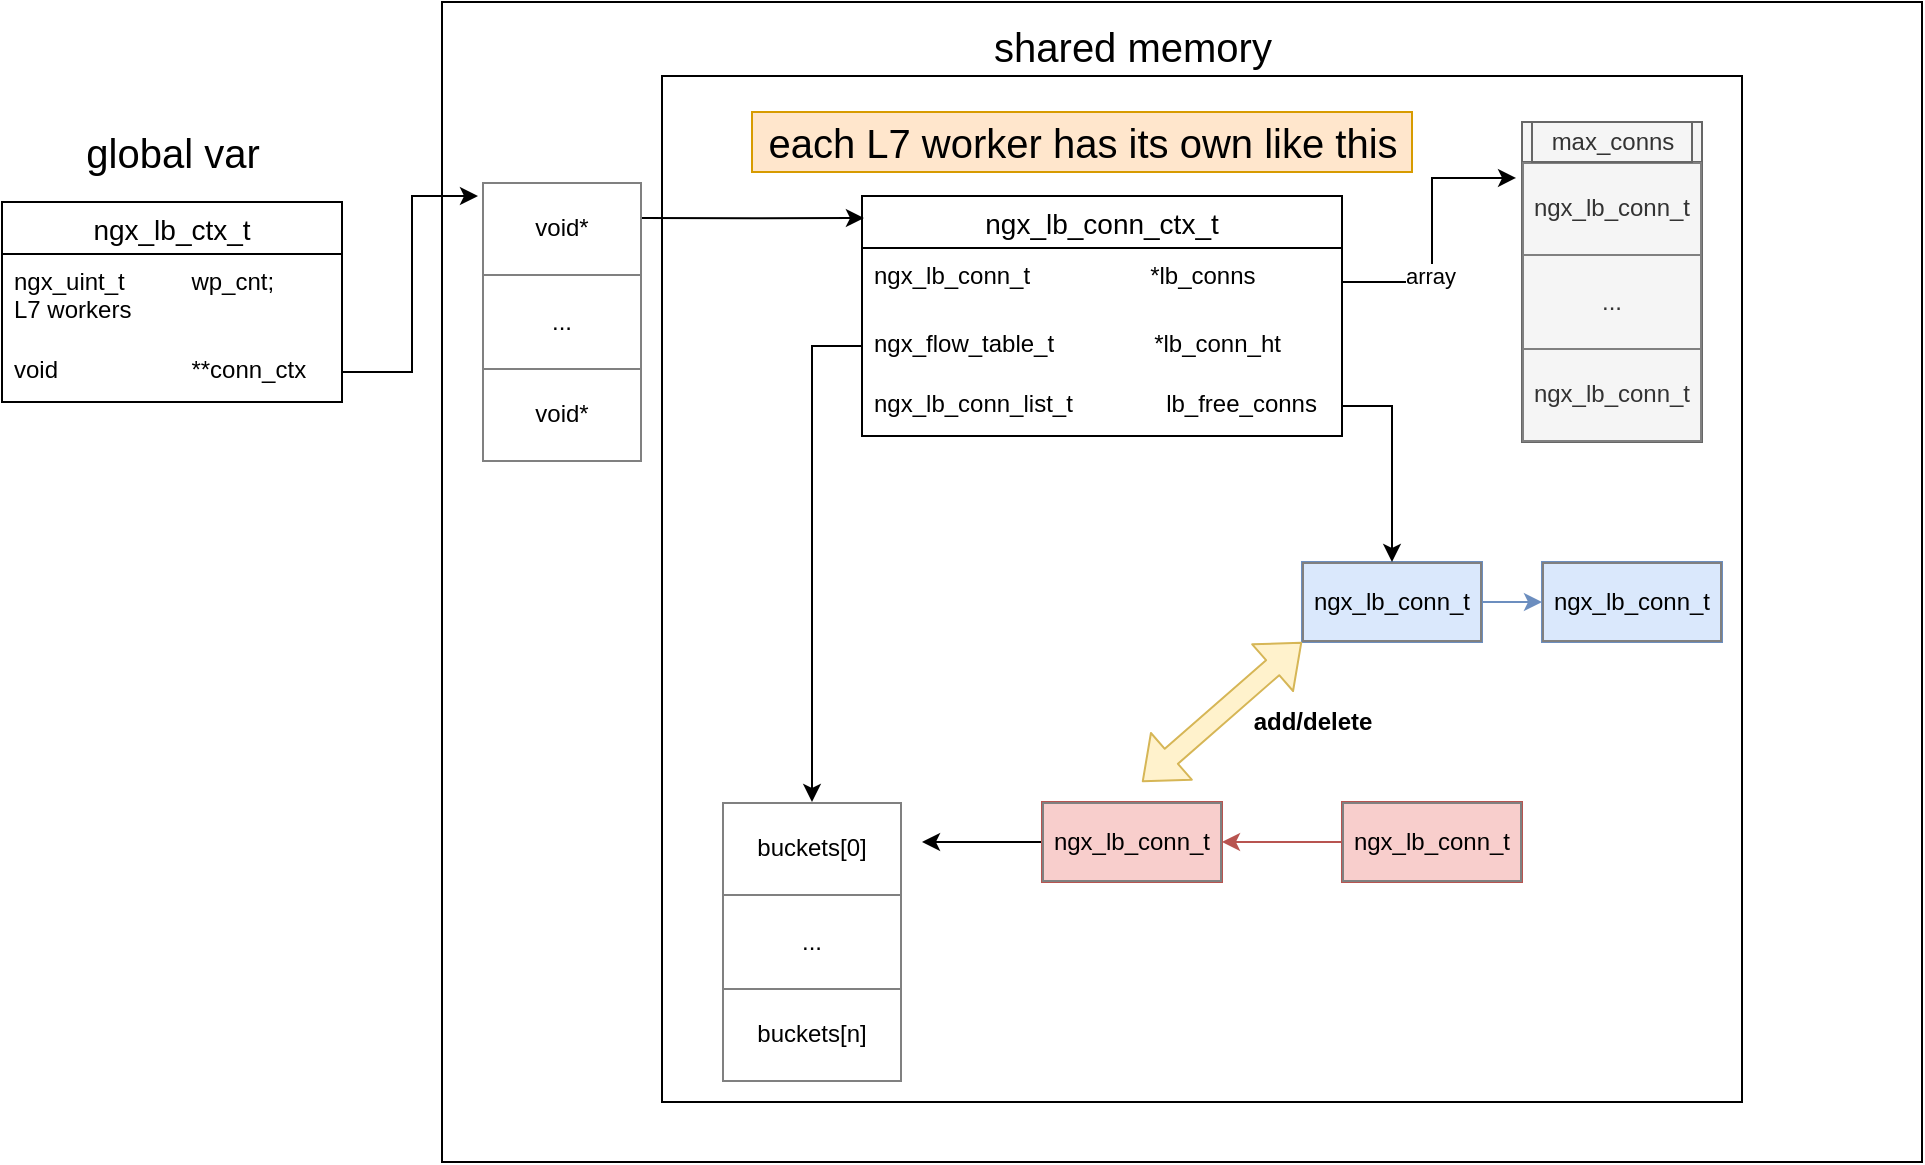 <mxfile version="13.2.3" type="github">
  <diagram id="hc0rnRHmIzhy3ls5TKdT" name="Page-1">
    <mxGraphModel dx="1843" dy="641" grid="1" gridSize="10" guides="1" tooltips="1" connect="1" arrows="1" fold="1" page="1" pageScale="1" pageWidth="850" pageHeight="1100" math="0" shadow="0">
      <root>
        <mxCell id="0" />
        <mxCell id="1" parent="0" />
        <mxCell id="Q1Wm__aKxTvaXgs5kpMc-46" value="" style="shape=parallelogram;perimeter=parallelogramPerimeter;whiteSpace=wrap;html=1;fontSize=20;size=0;" vertex="1" parent="1">
          <mxGeometry x="-330" y="250" width="740" height="580" as="geometry" />
        </mxCell>
        <mxCell id="Q1Wm__aKxTvaXgs5kpMc-43" value="" style="rounded=0;whiteSpace=wrap;html=1;" vertex="1" parent="1">
          <mxGeometry x="-220" y="287" width="540" height="513" as="geometry" />
        </mxCell>
        <mxCell id="Q1Wm__aKxTvaXgs5kpMc-9" value="&lt;table style=&quot;width: 100% ; height: 100% ; border-collapse: collapse&quot; width=&quot;100%&quot; border=&quot;1&quot;&gt;&lt;tbody&gt;&lt;tr&gt;&lt;td align=&quot;center&quot;&gt;void*&lt;br&gt;&lt;/td&gt;&lt;/tr&gt;&lt;tr&gt;&lt;td align=&quot;center&quot;&gt;...&lt;br&gt;&lt;/td&gt;&lt;/tr&gt;&lt;tr&gt;&lt;td align=&quot;center&quot;&gt;void*&lt;br&gt;&lt;/td&gt;&lt;/tr&gt;&lt;/tbody&gt;&lt;/table&gt;" style="text;html=1;strokeColor=none;fillColor=none;overflow=fill;" vertex="1" parent="1">
          <mxGeometry x="-310" y="340" width="80" height="140" as="geometry" />
        </mxCell>
        <mxCell id="Q1Wm__aKxTvaXgs5kpMc-10" style="edgeStyle=orthogonalEdgeStyle;rounded=0;orthogonalLoop=1;jettySize=auto;html=1;entryX=-0.025;entryY=0.05;entryDx=0;entryDy=0;entryPerimeter=0;" edge="1" parent="1" source="Q1Wm__aKxTvaXgs5kpMc-3" target="Q1Wm__aKxTvaXgs5kpMc-9">
          <mxGeometry relative="1" as="geometry" />
        </mxCell>
        <mxCell id="Q1Wm__aKxTvaXgs5kpMc-35" value="" style="group" vertex="1" connectable="0" parent="1">
          <mxGeometry x="-200" y="310" width="540" height="490" as="geometry" />
        </mxCell>
        <mxCell id="Q1Wm__aKxTvaXgs5kpMc-17" value="" style="group;fillColor=#f5f5f5;strokeColor=#666666;fontColor=#333333;" vertex="1" connectable="0" parent="Q1Wm__aKxTvaXgs5kpMc-35">
          <mxGeometry x="410" width="90" height="160" as="geometry" />
        </mxCell>
        <mxCell id="Q1Wm__aKxTvaXgs5kpMc-15" value="&lt;table style=&quot;width: 100% ; height: 100% ; border-collapse: collapse&quot; width=&quot;100%&quot; border=&quot;1&quot;&gt;&lt;tbody&gt;&lt;tr&gt;&lt;td align=&quot;center&quot;&gt;ngx_lb_conn_t&lt;/td&gt;&lt;/tr&gt;&lt;tr&gt;&lt;td align=&quot;center&quot;&gt;...&lt;br&gt;&lt;/td&gt;&lt;/tr&gt;&lt;tr&gt;&lt;td align=&quot;center&quot;&gt;ngx_lb_conn_t&lt;br&gt;&lt;/td&gt;&lt;/tr&gt;&lt;/tbody&gt;&lt;/table&gt;" style="text;html=1;strokeColor=#666666;fillColor=#f5f5f5;overflow=fill;fontColor=#333333;" vertex="1" parent="Q1Wm__aKxTvaXgs5kpMc-17">
          <mxGeometry y="20" width="90" height="140" as="geometry" />
        </mxCell>
        <mxCell id="Q1Wm__aKxTvaXgs5kpMc-16" value="max_conns" style="text;html=1;align=center;verticalAlign=middle;resizable=0;points=[];autosize=1;fillColor=#f5f5f5;strokeColor=#666666;fontColor=#333333;" vertex="1" parent="Q1Wm__aKxTvaXgs5kpMc-17">
          <mxGeometry x="5" width="80" height="20" as="geometry" />
        </mxCell>
        <mxCell id="Q1Wm__aKxTvaXgs5kpMc-18" style="edgeStyle=orthogonalEdgeStyle;rounded=0;orthogonalLoop=1;jettySize=auto;html=1;entryX=-0.033;entryY=0.057;entryDx=0;entryDy=0;entryPerimeter=0;" edge="1" parent="Q1Wm__aKxTvaXgs5kpMc-35" source="Q1Wm__aKxTvaXgs5kpMc-12" target="Q1Wm__aKxTvaXgs5kpMc-15">
          <mxGeometry relative="1" as="geometry" />
        </mxCell>
        <mxCell id="Q1Wm__aKxTvaXgs5kpMc-41" value="array" style="edgeLabel;html=1;align=center;verticalAlign=middle;resizable=0;points=[];" vertex="1" connectable="0" parent="Q1Wm__aKxTvaXgs5kpMc-18">
          <mxGeometry x="-0.367" y="3" relative="1" as="geometry">
            <mxPoint as="offset" />
          </mxGeometry>
        </mxCell>
        <mxCell id="Q1Wm__aKxTvaXgs5kpMc-20" value="&lt;table style=&quot;width: 100% ; height: 100% ; border-collapse: collapse&quot; width=&quot;100%&quot; border=&quot;1&quot;&gt;&lt;tbody&gt;&lt;tr&gt;&lt;td align=&quot;center&quot;&gt;ngx_lb_conn_t&lt;/td&gt;&lt;/tr&gt;&lt;/tbody&gt;&lt;/table&gt;" style="text;html=1;strokeColor=#6c8ebf;fillColor=#dae8fc;overflow=fill;" vertex="1" parent="Q1Wm__aKxTvaXgs5kpMc-35">
          <mxGeometry x="300" y="220" width="90" height="40" as="geometry" />
        </mxCell>
        <mxCell id="Q1Wm__aKxTvaXgs5kpMc-22" value="&lt;table style=&quot;width: 100% ; height: 100% ; border-collapse: collapse&quot; width=&quot;100%&quot; border=&quot;1&quot;&gt;&lt;tbody&gt;&lt;tr&gt;&lt;td align=&quot;center&quot;&gt;ngx_lb_conn_t&lt;/td&gt;&lt;/tr&gt;&lt;/tbody&gt;&lt;/table&gt;" style="text;html=1;strokeColor=#6c8ebf;fillColor=#dae8fc;overflow=fill;" vertex="1" parent="Q1Wm__aKxTvaXgs5kpMc-35">
          <mxGeometry x="420" y="220" width="90" height="40" as="geometry" />
        </mxCell>
        <mxCell id="Q1Wm__aKxTvaXgs5kpMc-23" style="edgeStyle=orthogonalEdgeStyle;rounded=0;orthogonalLoop=1;jettySize=auto;html=1;entryX=0;entryY=0.5;entryDx=0;entryDy=0;fillColor=#dae8fc;strokeColor=#6c8ebf;" edge="1" parent="Q1Wm__aKxTvaXgs5kpMc-35" source="Q1Wm__aKxTvaXgs5kpMc-20" target="Q1Wm__aKxTvaXgs5kpMc-22">
          <mxGeometry relative="1" as="geometry" />
        </mxCell>
        <mxCell id="Q1Wm__aKxTvaXgs5kpMc-24" style="edgeStyle=orthogonalEdgeStyle;rounded=0;orthogonalLoop=1;jettySize=auto;html=1;entryX=0.5;entryY=0;entryDx=0;entryDy=0;" edge="1" parent="Q1Wm__aKxTvaXgs5kpMc-35" source="Q1Wm__aKxTvaXgs5kpMc-14" target="Q1Wm__aKxTvaXgs5kpMc-20">
          <mxGeometry relative="1" as="geometry" />
        </mxCell>
        <mxCell id="Q1Wm__aKxTvaXgs5kpMc-26" value="" style="group" vertex="1" connectable="0" parent="Q1Wm__aKxTvaXgs5kpMc-35">
          <mxGeometry x="10" y="320" width="90" height="160" as="geometry" />
        </mxCell>
        <mxCell id="Q1Wm__aKxTvaXgs5kpMc-27" value="&lt;table style=&quot;width: 100% ; height: 100% ; border-collapse: collapse&quot; width=&quot;100%&quot; border=&quot;1&quot;&gt;&lt;tbody&gt;&lt;tr&gt;&lt;td align=&quot;center&quot;&gt;buckets[0]&lt;/td&gt;&lt;/tr&gt;&lt;tr&gt;&lt;td align=&quot;center&quot;&gt;...&lt;br&gt;&lt;/td&gt;&lt;/tr&gt;&lt;tr&gt;&lt;td align=&quot;center&quot;&gt;buckets[n]&lt;br&gt;&lt;/td&gt;&lt;/tr&gt;&lt;/tbody&gt;&lt;/table&gt;" style="text;html=1;strokeColor=none;fillColor=none;overflow=fill;" vertex="1" parent="Q1Wm__aKxTvaXgs5kpMc-26">
          <mxGeometry y="20" width="90" height="140" as="geometry" />
        </mxCell>
        <mxCell id="Q1Wm__aKxTvaXgs5kpMc-29" style="edgeStyle=orthogonalEdgeStyle;rounded=0;orthogonalLoop=1;jettySize=auto;html=1;exitX=0;exitY=0.5;exitDx=0;exitDy=0;" edge="1" parent="Q1Wm__aKxTvaXgs5kpMc-35" source="Q1Wm__aKxTvaXgs5kpMc-13" target="Q1Wm__aKxTvaXgs5kpMc-27">
          <mxGeometry relative="1" as="geometry">
            <mxPoint x="60" y="210" as="targetPoint" />
          </mxGeometry>
        </mxCell>
        <mxCell id="Q1Wm__aKxTvaXgs5kpMc-32" style="edgeStyle=orthogonalEdgeStyle;rounded=0;orthogonalLoop=1;jettySize=auto;html=1;exitX=0;exitY=0.5;exitDx=0;exitDy=0;" edge="1" parent="Q1Wm__aKxTvaXgs5kpMc-35" source="Q1Wm__aKxTvaXgs5kpMc-30">
          <mxGeometry relative="1" as="geometry">
            <mxPoint x="110" y="360" as="targetPoint" />
          </mxGeometry>
        </mxCell>
        <mxCell id="Q1Wm__aKxTvaXgs5kpMc-30" value="&lt;table style=&quot;width: 100% ; height: 100% ; border-collapse: collapse&quot; width=&quot;100%&quot; border=&quot;1&quot;&gt;&lt;tbody&gt;&lt;tr&gt;&lt;td align=&quot;center&quot;&gt;ngx_lb_conn_t&lt;/td&gt;&lt;/tr&gt;&lt;/tbody&gt;&lt;/table&gt;" style="text;html=1;strokeColor=#b85450;fillColor=#f8cecc;overflow=fill;" vertex="1" parent="Q1Wm__aKxTvaXgs5kpMc-35">
          <mxGeometry x="170" y="340" width="90" height="40" as="geometry" />
        </mxCell>
        <mxCell id="Q1Wm__aKxTvaXgs5kpMc-33" style="edgeStyle=orthogonalEdgeStyle;rounded=0;orthogonalLoop=1;jettySize=auto;html=1;exitX=0;exitY=0.5;exitDx=0;exitDy=0;entryX=1;entryY=0.5;entryDx=0;entryDy=0;fillColor=#f8cecc;strokeColor=#b85450;" edge="1" parent="Q1Wm__aKxTvaXgs5kpMc-35" source="Q1Wm__aKxTvaXgs5kpMc-31" target="Q1Wm__aKxTvaXgs5kpMc-30">
          <mxGeometry relative="1" as="geometry" />
        </mxCell>
        <mxCell id="Q1Wm__aKxTvaXgs5kpMc-31" value="&lt;table style=&quot;width: 100% ; height: 100% ; border-collapse: collapse&quot; width=&quot;100%&quot; border=&quot;1&quot;&gt;&lt;tbody&gt;&lt;tr&gt;&lt;td align=&quot;center&quot;&gt;ngx_lb_conn_t&lt;/td&gt;&lt;/tr&gt;&lt;/tbody&gt;&lt;/table&gt;" style="text;html=1;strokeColor=#b85450;fillColor=#f8cecc;overflow=fill;" vertex="1" parent="Q1Wm__aKxTvaXgs5kpMc-35">
          <mxGeometry x="320" y="340" width="90" height="40" as="geometry" />
        </mxCell>
        <mxCell id="Q1Wm__aKxTvaXgs5kpMc-11" value="ngx_lb_conn_ctx_t" style="swimlane;fontStyle=0;childLayout=stackLayout;horizontal=1;startSize=26;horizontalStack=0;resizeParent=1;resizeParentMax=0;resizeLast=0;collapsible=1;marginBottom=0;align=center;fontSize=14;" vertex="1" parent="Q1Wm__aKxTvaXgs5kpMc-35">
          <mxGeometry x="80" y="37" width="240" height="120" as="geometry" />
        </mxCell>
        <mxCell id="Q1Wm__aKxTvaXgs5kpMc-12" value="ngx_lb_conn_t                  *lb_conns" style="text;strokeColor=none;fillColor=none;spacingLeft=4;spacingRight=4;overflow=hidden;rotatable=0;points=[[0,0.5],[1,0.5]];portConstraint=eastwest;fontSize=12;" vertex="1" parent="Q1Wm__aKxTvaXgs5kpMc-11">
          <mxGeometry y="26" width="240" height="34" as="geometry" />
        </mxCell>
        <mxCell id="Q1Wm__aKxTvaXgs5kpMc-13" value="ngx_flow_table_t               *lb_conn_ht" style="text;strokeColor=none;fillColor=none;spacingLeft=4;spacingRight=4;overflow=hidden;rotatable=0;points=[[0,0.5],[1,0.5]];portConstraint=eastwest;fontSize=12;" vertex="1" parent="Q1Wm__aKxTvaXgs5kpMc-11">
          <mxGeometry y="60" width="240" height="30" as="geometry" />
        </mxCell>
        <mxCell id="Q1Wm__aKxTvaXgs5kpMc-14" value="ngx_lb_conn_list_t              lb_free_conns" style="text;strokeColor=none;fillColor=none;spacingLeft=4;spacingRight=4;overflow=hidden;rotatable=0;points=[[0,0.5],[1,0.5]];portConstraint=eastwest;fontSize=12;" vertex="1" parent="Q1Wm__aKxTvaXgs5kpMc-11">
          <mxGeometry y="90" width="240" height="30" as="geometry" />
        </mxCell>
        <mxCell id="Q1Wm__aKxTvaXgs5kpMc-39" value="&lt;b&gt;add/delete&lt;/b&gt;" style="text;html=1;align=center;verticalAlign=middle;resizable=0;points=[];autosize=1;" vertex="1" parent="Q1Wm__aKxTvaXgs5kpMc-35">
          <mxGeometry x="270" y="290" width="70" height="20" as="geometry" />
        </mxCell>
        <mxCell id="Q1Wm__aKxTvaXgs5kpMc-34" style="edgeStyle=orthogonalEdgeStyle;rounded=0;orthogonalLoop=1;jettySize=auto;html=1;exitX=1;exitY=0.129;exitDx=0;exitDy=0;entryX=0.004;entryY=0.092;entryDx=0;entryDy=0;entryPerimeter=0;exitPerimeter=0;" edge="1" parent="1" source="Q1Wm__aKxTvaXgs5kpMc-9" target="Q1Wm__aKxTvaXgs5kpMc-11">
          <mxGeometry relative="1" as="geometry">
            <mxPoint x="-460" y="225" as="sourcePoint" />
          </mxGeometry>
        </mxCell>
        <mxCell id="Q1Wm__aKxTvaXgs5kpMc-38" value="" style="shape=flexArrow;endArrow=classic;startArrow=classic;html=1;entryX=0;entryY=1;entryDx=0;entryDy=0;fontStyle=1;fillColor=#fff2cc;strokeColor=#d6b656;" edge="1" parent="1" target="Q1Wm__aKxTvaXgs5kpMc-20">
          <mxGeometry width="50" height="50" relative="1" as="geometry">
            <mxPoint x="20" y="640" as="sourcePoint" />
            <mxPoint x="70" y="590" as="targetPoint" />
          </mxGeometry>
        </mxCell>
        <mxCell id="Q1Wm__aKxTvaXgs5kpMc-44" value="each L7 worker has its own like this" style="text;html=1;align=center;verticalAlign=middle;resizable=0;points=[];autosize=1;fontSize=20;fillColor=#ffe6cc;strokeColor=#d79b00;" vertex="1" parent="1">
          <mxGeometry x="-175" y="305" width="330" height="30" as="geometry" />
        </mxCell>
        <mxCell id="Q1Wm__aKxTvaXgs5kpMc-47" value="shared memory" style="text;html=1;align=center;verticalAlign=middle;resizable=0;points=[];autosize=1;fontSize=20;" vertex="1" parent="1">
          <mxGeometry x="-60" y="257" width="150" height="30" as="geometry" />
        </mxCell>
        <mxCell id="Q1Wm__aKxTvaXgs5kpMc-48" value="global var" style="text;html=1;align=center;verticalAlign=middle;resizable=0;points=[];autosize=1;fontSize=20;" vertex="1" parent="1">
          <mxGeometry x="-515" y="310" width="100" height="30" as="geometry" />
        </mxCell>
        <mxCell id="Q1Wm__aKxTvaXgs5kpMc-1" value="ngx_lb_ctx_t" style="swimlane;fontStyle=0;childLayout=stackLayout;horizontal=1;startSize=26;horizontalStack=0;resizeParent=1;resizeParentMax=0;resizeLast=0;collapsible=1;marginBottom=0;align=center;fontSize=14;" vertex="1" parent="1">
          <mxGeometry x="-550" y="350" width="170" height="100" as="geometry" />
        </mxCell>
        <mxCell id="Q1Wm__aKxTvaXgs5kpMc-2" value="ngx_uint_t          wp_cnt;&#xa;L7 workers&#xa;" style="text;strokeColor=none;fillColor=none;spacingLeft=4;spacingRight=4;overflow=hidden;rotatable=0;points=[[0,0.5],[1,0.5]];portConstraint=eastwest;fontSize=12;" vertex="1" parent="Q1Wm__aKxTvaXgs5kpMc-1">
          <mxGeometry y="26" width="170" height="44" as="geometry" />
        </mxCell>
        <mxCell id="Q1Wm__aKxTvaXgs5kpMc-3" value="void                    **conn_ctx" style="text;strokeColor=none;fillColor=none;spacingLeft=4;spacingRight=4;overflow=hidden;rotatable=0;points=[[0,0.5],[1,0.5]];portConstraint=eastwest;fontSize=12;" vertex="1" parent="Q1Wm__aKxTvaXgs5kpMc-1">
          <mxGeometry y="70" width="170" height="30" as="geometry" />
        </mxCell>
      </root>
    </mxGraphModel>
  </diagram>
</mxfile>
